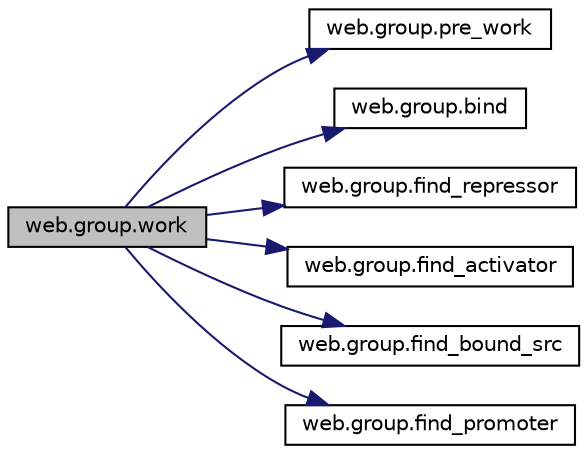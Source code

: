 digraph "web.group.work"
{
  edge [fontname="Helvetica",fontsize="10",labelfontname="Helvetica",labelfontsize="10"];
  node [fontname="Helvetica",fontsize="10",shape=record];
  rankdir="LR";
  Node1 [label="web.group.work",height=0.2,width=0.4,color="black", fillcolor="grey75", style="filled" fontcolor="black"];
  Node1 -> Node2 [color="midnightblue",fontsize="10",style="solid",fontname="Helvetica"];
  Node2 [label="web.group.pre_work",height=0.2,width=0.4,color="black", fillcolor="white", style="filled",URL="$namespaceweb_1_1group.html#a3c1931bd9782fdfbbc42e27cf9ec0b7e",tooltip="get group list with a protein "];
  Node1 -> Node3 [color="midnightblue",fontsize="10",style="solid",fontname="Helvetica"];
  Node3 [label="web.group.bind",height=0.2,width=0.4,color="black", fillcolor="white", style="filled",URL="$namespaceweb_1_1group.html#a203c02195af59d2e98d588c0bd0781a2"];
  Node1 -> Node4 [color="midnightblue",fontsize="10",style="solid",fontname="Helvetica"];
  Node4 [label="web.group.find_repressor",height=0.2,width=0.4,color="black", fillcolor="white", style="filled",URL="$namespaceweb_1_1group.html#a7a76edcad82bd03a61d1decdc6f046f4",tooltip="find a unique repressor "];
  Node1 -> Node5 [color="midnightblue",fontsize="10",style="solid",fontname="Helvetica"];
  Node5 [label="web.group.find_activator",height=0.2,width=0.4,color="black", fillcolor="white", style="filled",URL="$namespaceweb_1_1group.html#a2eb7a3d5ff9a89313b7739f0bd3b3a9e",tooltip="find a unique activator "];
  Node1 -> Node6 [color="midnightblue",fontsize="10",style="solid",fontname="Helvetica"];
  Node6 [label="web.group.find_bound_src",height=0.2,width=0.4,color="black", fillcolor="white", style="filled",URL="$namespaceweb_1_1group.html#ae65499baac8300b77c14b3b0346c0bc5"];
  Node1 -> Node7 [color="midnightblue",fontsize="10",style="solid",fontname="Helvetica"];
  Node7 [label="web.group.find_promoter",height=0.2,width=0.4,color="black", fillcolor="white", style="filled",URL="$namespaceweb_1_1group.html#a090d26034ffbe7cc76af5d46820d2286"];
}
